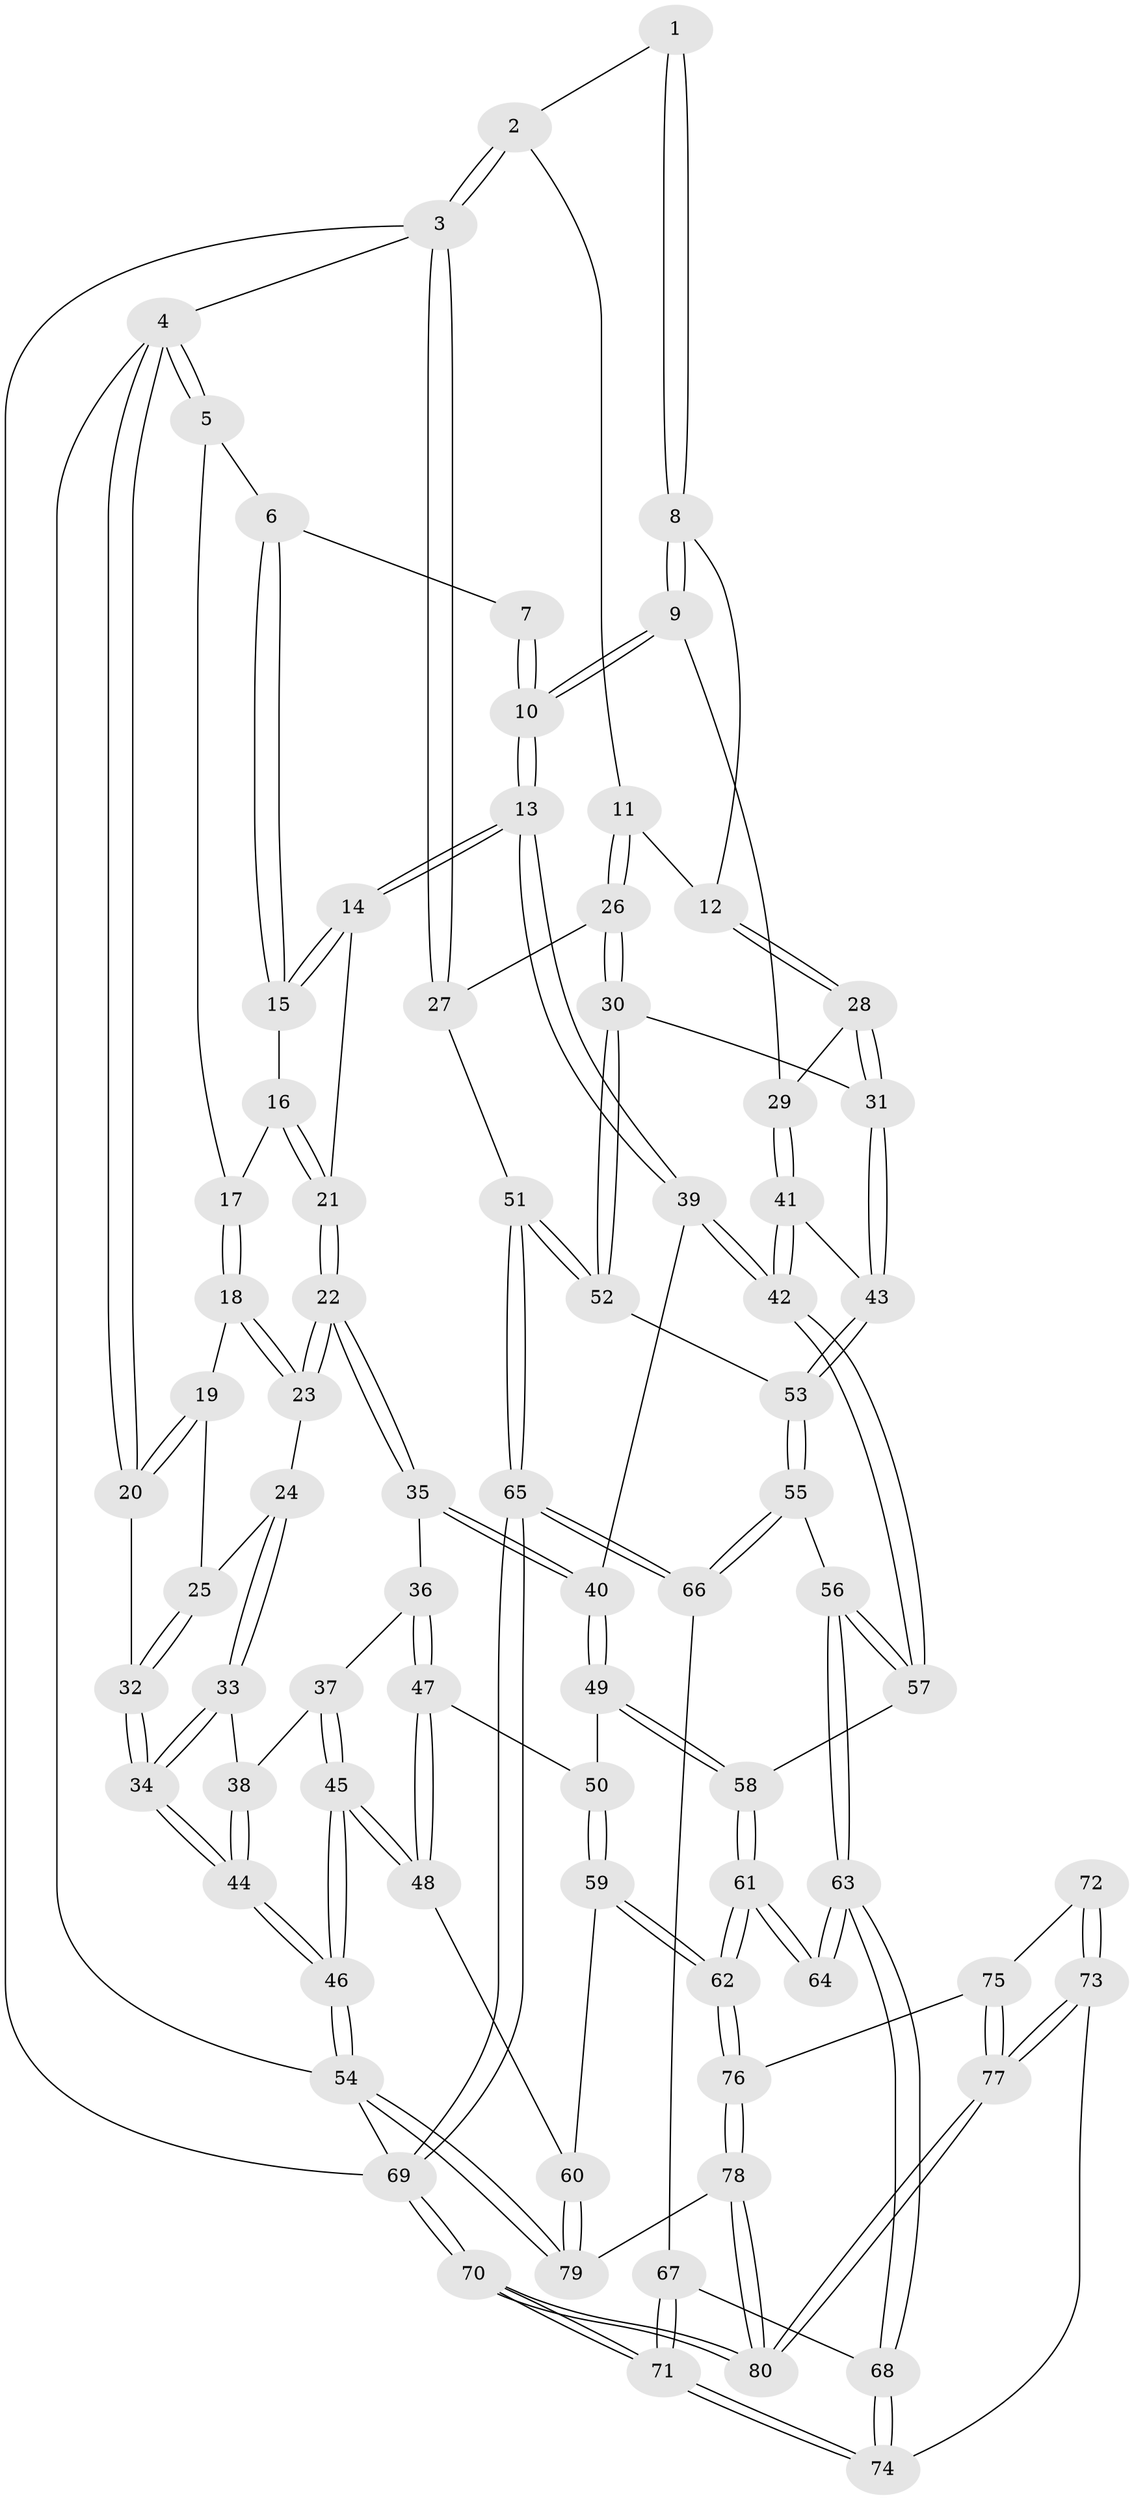 // coarse degree distribution, {3: 0.5, 5: 0.1, 4: 0.25, 2: 0.125, 6: 0.025}
// Generated by graph-tools (version 1.1) at 2025/54/03/04/25 22:54:30]
// undirected, 80 vertices, 197 edges
graph export_dot {
  node [color=gray90,style=filled];
  1 [pos="+0.6329099854002818+0"];
  2 [pos="+0.8084785443849466+0"];
  3 [pos="+1+0"];
  4 [pos="+0+0"];
  5 [pos="+0.0964139628931517+0"];
  6 [pos="+0.3014634971947102+0"];
  7 [pos="+0.4849736491408166+0"];
  8 [pos="+0.6615494693361214+0.16072914643933842"];
  9 [pos="+0.5802045992542942+0.2406477294844998"];
  10 [pos="+0.49183905644801396+0.25187944930538897"];
  11 [pos="+0.8500031389965906+0.1763903838684579"];
  12 [pos="+0.8293437630946497+0.18656885347511037"];
  13 [pos="+0.47631009652357714+0.2593593252601758"];
  14 [pos="+0.3615298789489205+0.21246341239709812"];
  15 [pos="+0.35943221101348455+0.20663562944929026"];
  16 [pos="+0.13761545786139964+0.08237319041102262"];
  17 [pos="+0.13491861401758964+0.07900482298716362"];
  18 [pos="+0.0796318002160501+0.18373121083351693"];
  19 [pos="+0.07091502131853727+0.18758863394660316"];
  20 [pos="+0+0"];
  21 [pos="+0.2325775400303176+0.2814146625365488"];
  22 [pos="+0.21951513846531406+0.29740910003337057"];
  23 [pos="+0.1609394368921942+0.29814868877707806"];
  24 [pos="+0.12213322532911709+0.3175411680055843"];
  25 [pos="+0+0.2671520545588368"];
  26 [pos="+1+0.21449408055461602"];
  27 [pos="+1+0.19536591211148127"];
  28 [pos="+0.8003054052117738+0.33599138468616707"];
  29 [pos="+0.6427830512242177+0.31955716314230925"];
  30 [pos="+0.8614544579907975+0.4434040814901527"];
  31 [pos="+0.8445747433957816+0.44052777655737757"];
  32 [pos="+0+0.3098620938097723"];
  33 [pos="+0.09122605139329708+0.38198335331067135"];
  34 [pos="+0+0.42026218201944493"];
  35 [pos="+0.24642840957993833+0.4120806810210298"];
  36 [pos="+0.1825178790643181+0.46428031631408295"];
  37 [pos="+0.14136223175547796+0.4592702572800778"];
  38 [pos="+0.11197563575228826+0.4375769149100004"];
  39 [pos="+0.4341810160116163+0.4908326509164067"];
  40 [pos="+0.41964517495645987+0.5008707692493528"];
  41 [pos="+0.6731234328290447+0.5198547279973963"];
  42 [pos="+0.6547356527714867+0.5427898690465195"];
  43 [pos="+0.8097674618632607+0.4605384324854143"];
  44 [pos="+0+0.5721117074733054"];
  45 [pos="+0+0.7373698172011134"];
  46 [pos="+0+0.7367889145257441"];
  47 [pos="+0.1925546271180228+0.5645642270658615"];
  48 [pos="+0+0.739907993537262"];
  49 [pos="+0.40238214808920164+0.5390805387465468"];
  50 [pos="+0.3359405051599565+0.6044932813966765"];
  51 [pos="+1+0.6580714495809918"];
  52 [pos="+0.9921110964349129+0.6219055800004538"];
  53 [pos="+0.8403396945848326+0.7043539490250923"];
  54 [pos="+0+1"];
  55 [pos="+0.8302794159081076+0.7112996215183796"];
  56 [pos="+0.7611593972625846+0.7402763559752349"];
  57 [pos="+0.6640587008549388+0.5876017028320967"];
  58 [pos="+0.5086843019405233+0.7257207005870802"];
  59 [pos="+0.2861389645284424+0.7786608023554679"];
  60 [pos="+0.01953122903779628+0.7676351840416864"];
  61 [pos="+0.4988413332888905+0.8061196381284037"];
  62 [pos="+0.38320887482411653+0.8801219709766618"];
  63 [pos="+0.7514142697827627+0.771498564671313"];
  64 [pos="+0.5108794773191889+0.80783959849866"];
  65 [pos="+1+0.7421417918795407"];
  66 [pos="+0.9805224555471438+0.8415842220437421"];
  67 [pos="+0.9609983416007972+0.8585672048703615"];
  68 [pos="+0.7632897183801809+0.8376929673456923"];
  69 [pos="+1+1"];
  70 [pos="+1+1"];
  71 [pos="+0.9220289211003748+1"];
  72 [pos="+0.5987467684189387+0.8993521628142809"];
  73 [pos="+0.7062951844529632+0.9438749934480958"];
  74 [pos="+0.7615149420802044+0.8618949153357408"];
  75 [pos="+0.5592403910210648+0.9533414781576689"];
  76 [pos="+0.3830762454494861+0.8976549726122378"];
  77 [pos="+0.6748234964539206+1"];
  78 [pos="+0.3208291525105273+1"];
  79 [pos="+0.3007912521819013+1"];
  80 [pos="+0.6677656076193258+1"];
  1 -- 2;
  1 -- 8;
  1 -- 8;
  2 -- 3;
  2 -- 3;
  2 -- 11;
  3 -- 4;
  3 -- 27;
  3 -- 27;
  3 -- 69;
  4 -- 5;
  4 -- 5;
  4 -- 20;
  4 -- 20;
  4 -- 54;
  5 -- 6;
  5 -- 17;
  6 -- 7;
  6 -- 15;
  6 -- 15;
  7 -- 10;
  7 -- 10;
  8 -- 9;
  8 -- 9;
  8 -- 12;
  9 -- 10;
  9 -- 10;
  9 -- 29;
  10 -- 13;
  10 -- 13;
  11 -- 12;
  11 -- 26;
  11 -- 26;
  12 -- 28;
  12 -- 28;
  13 -- 14;
  13 -- 14;
  13 -- 39;
  13 -- 39;
  14 -- 15;
  14 -- 15;
  14 -- 21;
  15 -- 16;
  16 -- 17;
  16 -- 21;
  16 -- 21;
  17 -- 18;
  17 -- 18;
  18 -- 19;
  18 -- 23;
  18 -- 23;
  19 -- 20;
  19 -- 20;
  19 -- 25;
  20 -- 32;
  21 -- 22;
  21 -- 22;
  22 -- 23;
  22 -- 23;
  22 -- 35;
  22 -- 35;
  23 -- 24;
  24 -- 25;
  24 -- 33;
  24 -- 33;
  25 -- 32;
  25 -- 32;
  26 -- 27;
  26 -- 30;
  26 -- 30;
  27 -- 51;
  28 -- 29;
  28 -- 31;
  28 -- 31;
  29 -- 41;
  29 -- 41;
  30 -- 31;
  30 -- 52;
  30 -- 52;
  31 -- 43;
  31 -- 43;
  32 -- 34;
  32 -- 34;
  33 -- 34;
  33 -- 34;
  33 -- 38;
  34 -- 44;
  34 -- 44;
  35 -- 36;
  35 -- 40;
  35 -- 40;
  36 -- 37;
  36 -- 47;
  36 -- 47;
  37 -- 38;
  37 -- 45;
  37 -- 45;
  38 -- 44;
  38 -- 44;
  39 -- 40;
  39 -- 42;
  39 -- 42;
  40 -- 49;
  40 -- 49;
  41 -- 42;
  41 -- 42;
  41 -- 43;
  42 -- 57;
  42 -- 57;
  43 -- 53;
  43 -- 53;
  44 -- 46;
  44 -- 46;
  45 -- 46;
  45 -- 46;
  45 -- 48;
  45 -- 48;
  46 -- 54;
  46 -- 54;
  47 -- 48;
  47 -- 48;
  47 -- 50;
  48 -- 60;
  49 -- 50;
  49 -- 58;
  49 -- 58;
  50 -- 59;
  50 -- 59;
  51 -- 52;
  51 -- 52;
  51 -- 65;
  51 -- 65;
  52 -- 53;
  53 -- 55;
  53 -- 55;
  54 -- 79;
  54 -- 79;
  54 -- 69;
  55 -- 56;
  55 -- 66;
  55 -- 66;
  56 -- 57;
  56 -- 57;
  56 -- 63;
  56 -- 63;
  57 -- 58;
  58 -- 61;
  58 -- 61;
  59 -- 60;
  59 -- 62;
  59 -- 62;
  60 -- 79;
  60 -- 79;
  61 -- 62;
  61 -- 62;
  61 -- 64;
  61 -- 64;
  62 -- 76;
  62 -- 76;
  63 -- 64;
  63 -- 64;
  63 -- 68;
  63 -- 68;
  65 -- 66;
  65 -- 66;
  65 -- 69;
  65 -- 69;
  66 -- 67;
  67 -- 68;
  67 -- 71;
  67 -- 71;
  68 -- 74;
  68 -- 74;
  69 -- 70;
  69 -- 70;
  70 -- 71;
  70 -- 71;
  70 -- 80;
  70 -- 80;
  71 -- 74;
  71 -- 74;
  72 -- 73;
  72 -- 73;
  72 -- 75;
  73 -- 74;
  73 -- 77;
  73 -- 77;
  75 -- 76;
  75 -- 77;
  75 -- 77;
  76 -- 78;
  76 -- 78;
  77 -- 80;
  77 -- 80;
  78 -- 79;
  78 -- 80;
  78 -- 80;
}
